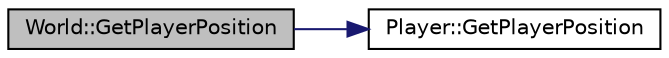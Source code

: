 digraph "World::GetPlayerPosition"
{
  edge [fontname="Helvetica",fontsize="10",labelfontname="Helvetica",labelfontsize="10"];
  node [fontname="Helvetica",fontsize="10",shape=record];
  rankdir="LR";
  Node2 [label="World::GetPlayerPosition",height=0.2,width=0.4,color="black", fillcolor="grey75", style="filled", fontcolor="black"];
  Node2 -> Node3 [color="midnightblue",fontsize="10",style="solid",fontname="Helvetica"];
  Node3 [label="Player::GetPlayerPosition",height=0.2,width=0.4,color="black", fillcolor="white", style="filled",URL="$class_player.html#a3c32ec6529ebd0e72bd286f80f01ebea"];
}

